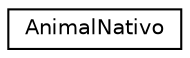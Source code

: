 digraph "Graphical Class Hierarchy"
{
  edge [fontname="Helvetica",fontsize="10",labelfontname="Helvetica",labelfontsize="10"];
  node [fontname="Helvetica",fontsize="10",shape=record];
  rankdir="LR";
  Node0 [label="AnimalNativo",height=0.2,width=0.4,color="black", fillcolor="white", style="filled",URL="$class_animal_nativo.html"];
}
